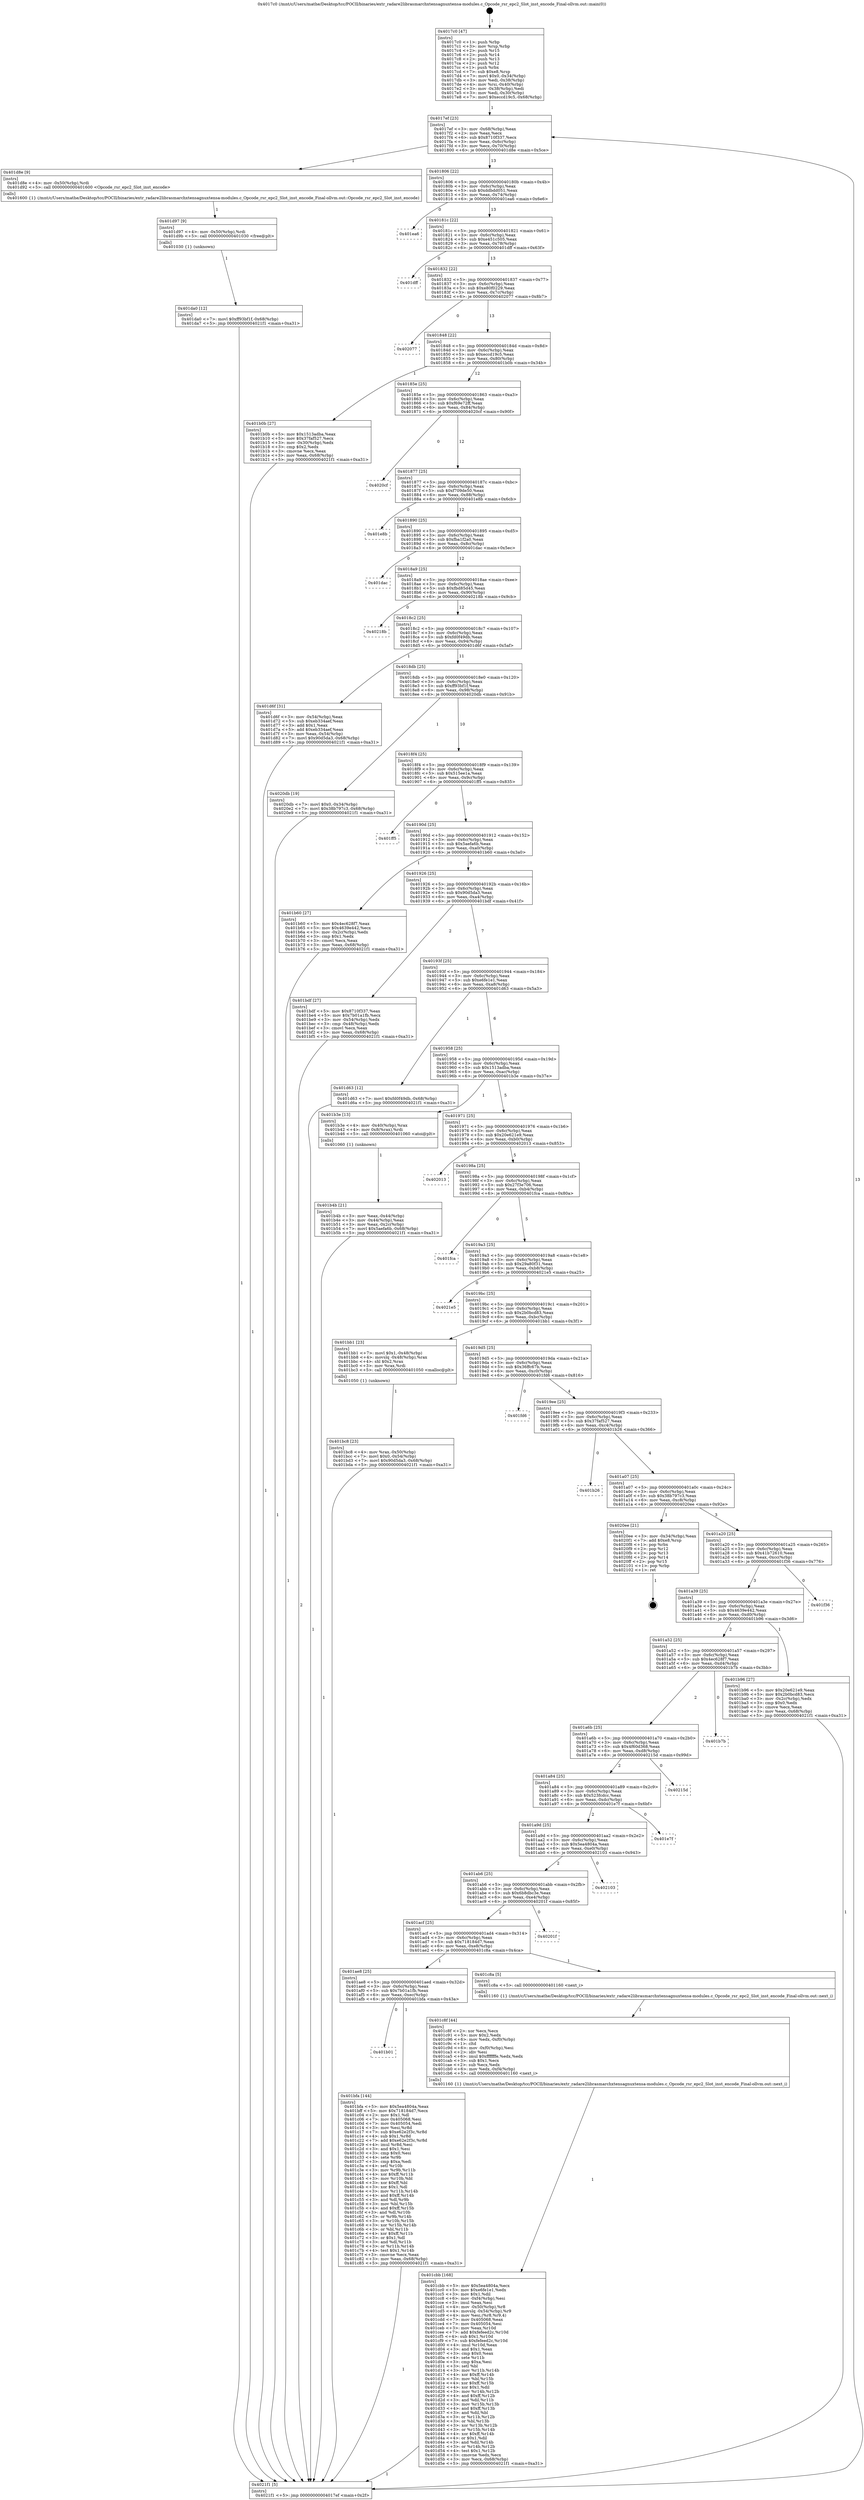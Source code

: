 digraph "0x4017c0" {
  label = "0x4017c0 (/mnt/c/Users/mathe/Desktop/tcc/POCII/binaries/extr_radare2librasmarchxtensagnuxtensa-modules.c_Opcode_rsr_epc2_Slot_inst_encode_Final-ollvm.out::main(0))"
  labelloc = "t"
  node[shape=record]

  Entry [label="",width=0.3,height=0.3,shape=circle,fillcolor=black,style=filled]
  "0x4017ef" [label="{
     0x4017ef [23]\l
     | [instrs]\l
     &nbsp;&nbsp;0x4017ef \<+3\>: mov -0x68(%rbp),%eax\l
     &nbsp;&nbsp;0x4017f2 \<+2\>: mov %eax,%ecx\l
     &nbsp;&nbsp;0x4017f4 \<+6\>: sub $0x8710f337,%ecx\l
     &nbsp;&nbsp;0x4017fa \<+3\>: mov %eax,-0x6c(%rbp)\l
     &nbsp;&nbsp;0x4017fd \<+3\>: mov %ecx,-0x70(%rbp)\l
     &nbsp;&nbsp;0x401800 \<+6\>: je 0000000000401d8e \<main+0x5ce\>\l
  }"]
  "0x401d8e" [label="{
     0x401d8e [9]\l
     | [instrs]\l
     &nbsp;&nbsp;0x401d8e \<+4\>: mov -0x50(%rbp),%rdi\l
     &nbsp;&nbsp;0x401d92 \<+5\>: call 0000000000401600 \<Opcode_rsr_epc2_Slot_inst_encode\>\l
     | [calls]\l
     &nbsp;&nbsp;0x401600 \{1\} (/mnt/c/Users/mathe/Desktop/tcc/POCII/binaries/extr_radare2librasmarchxtensagnuxtensa-modules.c_Opcode_rsr_epc2_Slot_inst_encode_Final-ollvm.out::Opcode_rsr_epc2_Slot_inst_encode)\l
  }"]
  "0x401806" [label="{
     0x401806 [22]\l
     | [instrs]\l
     &nbsp;&nbsp;0x401806 \<+5\>: jmp 000000000040180b \<main+0x4b\>\l
     &nbsp;&nbsp;0x40180b \<+3\>: mov -0x6c(%rbp),%eax\l
     &nbsp;&nbsp;0x40180e \<+5\>: sub $0xddbdd051,%eax\l
     &nbsp;&nbsp;0x401813 \<+3\>: mov %eax,-0x74(%rbp)\l
     &nbsp;&nbsp;0x401816 \<+6\>: je 0000000000401ea6 \<main+0x6e6\>\l
  }"]
  Exit [label="",width=0.3,height=0.3,shape=circle,fillcolor=black,style=filled,peripheries=2]
  "0x401ea6" [label="{
     0x401ea6\l
  }", style=dashed]
  "0x40181c" [label="{
     0x40181c [22]\l
     | [instrs]\l
     &nbsp;&nbsp;0x40181c \<+5\>: jmp 0000000000401821 \<main+0x61\>\l
     &nbsp;&nbsp;0x401821 \<+3\>: mov -0x6c(%rbp),%eax\l
     &nbsp;&nbsp;0x401824 \<+5\>: sub $0xe451c505,%eax\l
     &nbsp;&nbsp;0x401829 \<+3\>: mov %eax,-0x78(%rbp)\l
     &nbsp;&nbsp;0x40182c \<+6\>: je 0000000000401dff \<main+0x63f\>\l
  }"]
  "0x401da0" [label="{
     0x401da0 [12]\l
     | [instrs]\l
     &nbsp;&nbsp;0x401da0 \<+7\>: movl $0xff93bf1f,-0x68(%rbp)\l
     &nbsp;&nbsp;0x401da7 \<+5\>: jmp 00000000004021f1 \<main+0xa31\>\l
  }"]
  "0x401dff" [label="{
     0x401dff\l
  }", style=dashed]
  "0x401832" [label="{
     0x401832 [22]\l
     | [instrs]\l
     &nbsp;&nbsp;0x401832 \<+5\>: jmp 0000000000401837 \<main+0x77\>\l
     &nbsp;&nbsp;0x401837 \<+3\>: mov -0x6c(%rbp),%eax\l
     &nbsp;&nbsp;0x40183a \<+5\>: sub $0xe80f0229,%eax\l
     &nbsp;&nbsp;0x40183f \<+3\>: mov %eax,-0x7c(%rbp)\l
     &nbsp;&nbsp;0x401842 \<+6\>: je 0000000000402077 \<main+0x8b7\>\l
  }"]
  "0x401d97" [label="{
     0x401d97 [9]\l
     | [instrs]\l
     &nbsp;&nbsp;0x401d97 \<+4\>: mov -0x50(%rbp),%rdi\l
     &nbsp;&nbsp;0x401d9b \<+5\>: call 0000000000401030 \<free@plt\>\l
     | [calls]\l
     &nbsp;&nbsp;0x401030 \{1\} (unknown)\l
  }"]
  "0x402077" [label="{
     0x402077\l
  }", style=dashed]
  "0x401848" [label="{
     0x401848 [22]\l
     | [instrs]\l
     &nbsp;&nbsp;0x401848 \<+5\>: jmp 000000000040184d \<main+0x8d\>\l
     &nbsp;&nbsp;0x40184d \<+3\>: mov -0x6c(%rbp),%eax\l
     &nbsp;&nbsp;0x401850 \<+5\>: sub $0xeccd19c5,%eax\l
     &nbsp;&nbsp;0x401855 \<+3\>: mov %eax,-0x80(%rbp)\l
     &nbsp;&nbsp;0x401858 \<+6\>: je 0000000000401b0b \<main+0x34b\>\l
  }"]
  "0x401cbb" [label="{
     0x401cbb [168]\l
     | [instrs]\l
     &nbsp;&nbsp;0x401cbb \<+5\>: mov $0x5ea4804a,%ecx\l
     &nbsp;&nbsp;0x401cc0 \<+5\>: mov $0xe6fe1e1,%edx\l
     &nbsp;&nbsp;0x401cc5 \<+3\>: mov $0x1,%dil\l
     &nbsp;&nbsp;0x401cc8 \<+6\>: mov -0xf4(%rbp),%esi\l
     &nbsp;&nbsp;0x401cce \<+3\>: imul %eax,%esi\l
     &nbsp;&nbsp;0x401cd1 \<+4\>: mov -0x50(%rbp),%r8\l
     &nbsp;&nbsp;0x401cd5 \<+4\>: movslq -0x54(%rbp),%r9\l
     &nbsp;&nbsp;0x401cd9 \<+4\>: mov %esi,(%r8,%r9,4)\l
     &nbsp;&nbsp;0x401cdd \<+7\>: mov 0x405068,%eax\l
     &nbsp;&nbsp;0x401ce4 \<+7\>: mov 0x405054,%esi\l
     &nbsp;&nbsp;0x401ceb \<+3\>: mov %eax,%r10d\l
     &nbsp;&nbsp;0x401cee \<+7\>: add $0xfefeed2c,%r10d\l
     &nbsp;&nbsp;0x401cf5 \<+4\>: sub $0x1,%r10d\l
     &nbsp;&nbsp;0x401cf9 \<+7\>: sub $0xfefeed2c,%r10d\l
     &nbsp;&nbsp;0x401d00 \<+4\>: imul %r10d,%eax\l
     &nbsp;&nbsp;0x401d04 \<+3\>: and $0x1,%eax\l
     &nbsp;&nbsp;0x401d07 \<+3\>: cmp $0x0,%eax\l
     &nbsp;&nbsp;0x401d0a \<+4\>: sete %r11b\l
     &nbsp;&nbsp;0x401d0e \<+3\>: cmp $0xa,%esi\l
     &nbsp;&nbsp;0x401d11 \<+3\>: setl %bl\l
     &nbsp;&nbsp;0x401d14 \<+3\>: mov %r11b,%r14b\l
     &nbsp;&nbsp;0x401d17 \<+4\>: xor $0xff,%r14b\l
     &nbsp;&nbsp;0x401d1b \<+3\>: mov %bl,%r15b\l
     &nbsp;&nbsp;0x401d1e \<+4\>: xor $0xff,%r15b\l
     &nbsp;&nbsp;0x401d22 \<+4\>: xor $0x1,%dil\l
     &nbsp;&nbsp;0x401d26 \<+3\>: mov %r14b,%r12b\l
     &nbsp;&nbsp;0x401d29 \<+4\>: and $0xff,%r12b\l
     &nbsp;&nbsp;0x401d2d \<+3\>: and %dil,%r11b\l
     &nbsp;&nbsp;0x401d30 \<+3\>: mov %r15b,%r13b\l
     &nbsp;&nbsp;0x401d33 \<+4\>: and $0xff,%r13b\l
     &nbsp;&nbsp;0x401d37 \<+3\>: and %dil,%bl\l
     &nbsp;&nbsp;0x401d3a \<+3\>: or %r11b,%r12b\l
     &nbsp;&nbsp;0x401d3d \<+3\>: or %bl,%r13b\l
     &nbsp;&nbsp;0x401d40 \<+3\>: xor %r13b,%r12b\l
     &nbsp;&nbsp;0x401d43 \<+3\>: or %r15b,%r14b\l
     &nbsp;&nbsp;0x401d46 \<+4\>: xor $0xff,%r14b\l
     &nbsp;&nbsp;0x401d4a \<+4\>: or $0x1,%dil\l
     &nbsp;&nbsp;0x401d4e \<+3\>: and %dil,%r14b\l
     &nbsp;&nbsp;0x401d51 \<+3\>: or %r14b,%r12b\l
     &nbsp;&nbsp;0x401d54 \<+4\>: test $0x1,%r12b\l
     &nbsp;&nbsp;0x401d58 \<+3\>: cmovne %edx,%ecx\l
     &nbsp;&nbsp;0x401d5b \<+3\>: mov %ecx,-0x68(%rbp)\l
     &nbsp;&nbsp;0x401d5e \<+5\>: jmp 00000000004021f1 \<main+0xa31\>\l
  }"]
  "0x401b0b" [label="{
     0x401b0b [27]\l
     | [instrs]\l
     &nbsp;&nbsp;0x401b0b \<+5\>: mov $0x1513adba,%eax\l
     &nbsp;&nbsp;0x401b10 \<+5\>: mov $0x37faf527,%ecx\l
     &nbsp;&nbsp;0x401b15 \<+3\>: mov -0x30(%rbp),%edx\l
     &nbsp;&nbsp;0x401b18 \<+3\>: cmp $0x2,%edx\l
     &nbsp;&nbsp;0x401b1b \<+3\>: cmovne %ecx,%eax\l
     &nbsp;&nbsp;0x401b1e \<+3\>: mov %eax,-0x68(%rbp)\l
     &nbsp;&nbsp;0x401b21 \<+5\>: jmp 00000000004021f1 \<main+0xa31\>\l
  }"]
  "0x40185e" [label="{
     0x40185e [25]\l
     | [instrs]\l
     &nbsp;&nbsp;0x40185e \<+5\>: jmp 0000000000401863 \<main+0xa3\>\l
     &nbsp;&nbsp;0x401863 \<+3\>: mov -0x6c(%rbp),%eax\l
     &nbsp;&nbsp;0x401866 \<+5\>: sub $0xf69e72ff,%eax\l
     &nbsp;&nbsp;0x40186b \<+6\>: mov %eax,-0x84(%rbp)\l
     &nbsp;&nbsp;0x401871 \<+6\>: je 00000000004020cf \<main+0x90f\>\l
  }"]
  "0x4021f1" [label="{
     0x4021f1 [5]\l
     | [instrs]\l
     &nbsp;&nbsp;0x4021f1 \<+5\>: jmp 00000000004017ef \<main+0x2f\>\l
  }"]
  "0x4017c0" [label="{
     0x4017c0 [47]\l
     | [instrs]\l
     &nbsp;&nbsp;0x4017c0 \<+1\>: push %rbp\l
     &nbsp;&nbsp;0x4017c1 \<+3\>: mov %rsp,%rbp\l
     &nbsp;&nbsp;0x4017c4 \<+2\>: push %r15\l
     &nbsp;&nbsp;0x4017c6 \<+2\>: push %r14\l
     &nbsp;&nbsp;0x4017c8 \<+2\>: push %r13\l
     &nbsp;&nbsp;0x4017ca \<+2\>: push %r12\l
     &nbsp;&nbsp;0x4017cc \<+1\>: push %rbx\l
     &nbsp;&nbsp;0x4017cd \<+7\>: sub $0xe8,%rsp\l
     &nbsp;&nbsp;0x4017d4 \<+7\>: movl $0x0,-0x34(%rbp)\l
     &nbsp;&nbsp;0x4017db \<+3\>: mov %edi,-0x38(%rbp)\l
     &nbsp;&nbsp;0x4017de \<+4\>: mov %rsi,-0x40(%rbp)\l
     &nbsp;&nbsp;0x4017e2 \<+3\>: mov -0x38(%rbp),%edi\l
     &nbsp;&nbsp;0x4017e5 \<+3\>: mov %edi,-0x30(%rbp)\l
     &nbsp;&nbsp;0x4017e8 \<+7\>: movl $0xeccd19c5,-0x68(%rbp)\l
  }"]
  "0x401c8f" [label="{
     0x401c8f [44]\l
     | [instrs]\l
     &nbsp;&nbsp;0x401c8f \<+2\>: xor %ecx,%ecx\l
     &nbsp;&nbsp;0x401c91 \<+5\>: mov $0x2,%edx\l
     &nbsp;&nbsp;0x401c96 \<+6\>: mov %edx,-0xf0(%rbp)\l
     &nbsp;&nbsp;0x401c9c \<+1\>: cltd\l
     &nbsp;&nbsp;0x401c9d \<+6\>: mov -0xf0(%rbp),%esi\l
     &nbsp;&nbsp;0x401ca3 \<+2\>: idiv %esi\l
     &nbsp;&nbsp;0x401ca5 \<+6\>: imul $0xfffffffe,%edx,%edx\l
     &nbsp;&nbsp;0x401cab \<+3\>: sub $0x1,%ecx\l
     &nbsp;&nbsp;0x401cae \<+2\>: sub %ecx,%edx\l
     &nbsp;&nbsp;0x401cb0 \<+6\>: mov %edx,-0xf4(%rbp)\l
     &nbsp;&nbsp;0x401cb6 \<+5\>: call 0000000000401160 \<next_i\>\l
     | [calls]\l
     &nbsp;&nbsp;0x401160 \{1\} (/mnt/c/Users/mathe/Desktop/tcc/POCII/binaries/extr_radare2librasmarchxtensagnuxtensa-modules.c_Opcode_rsr_epc2_Slot_inst_encode_Final-ollvm.out::next_i)\l
  }"]
  "0x4020cf" [label="{
     0x4020cf\l
  }", style=dashed]
  "0x401877" [label="{
     0x401877 [25]\l
     | [instrs]\l
     &nbsp;&nbsp;0x401877 \<+5\>: jmp 000000000040187c \<main+0xbc\>\l
     &nbsp;&nbsp;0x40187c \<+3\>: mov -0x6c(%rbp),%eax\l
     &nbsp;&nbsp;0x40187f \<+5\>: sub $0xf709de50,%eax\l
     &nbsp;&nbsp;0x401884 \<+6\>: mov %eax,-0x88(%rbp)\l
     &nbsp;&nbsp;0x40188a \<+6\>: je 0000000000401e8b \<main+0x6cb\>\l
  }"]
  "0x401b01" [label="{
     0x401b01\l
  }", style=dashed]
  "0x401e8b" [label="{
     0x401e8b\l
  }", style=dashed]
  "0x401890" [label="{
     0x401890 [25]\l
     | [instrs]\l
     &nbsp;&nbsp;0x401890 \<+5\>: jmp 0000000000401895 \<main+0xd5\>\l
     &nbsp;&nbsp;0x401895 \<+3\>: mov -0x6c(%rbp),%eax\l
     &nbsp;&nbsp;0x401898 \<+5\>: sub $0xfba1f2a0,%eax\l
     &nbsp;&nbsp;0x40189d \<+6\>: mov %eax,-0x8c(%rbp)\l
     &nbsp;&nbsp;0x4018a3 \<+6\>: je 0000000000401dac \<main+0x5ec\>\l
  }"]
  "0x401bfa" [label="{
     0x401bfa [144]\l
     | [instrs]\l
     &nbsp;&nbsp;0x401bfa \<+5\>: mov $0x5ea4804a,%eax\l
     &nbsp;&nbsp;0x401bff \<+5\>: mov $0x718184d7,%ecx\l
     &nbsp;&nbsp;0x401c04 \<+2\>: mov $0x1,%dl\l
     &nbsp;&nbsp;0x401c06 \<+7\>: mov 0x405068,%esi\l
     &nbsp;&nbsp;0x401c0d \<+7\>: mov 0x405054,%edi\l
     &nbsp;&nbsp;0x401c14 \<+3\>: mov %esi,%r8d\l
     &nbsp;&nbsp;0x401c17 \<+7\>: sub $0xe62e2f3c,%r8d\l
     &nbsp;&nbsp;0x401c1e \<+4\>: sub $0x1,%r8d\l
     &nbsp;&nbsp;0x401c22 \<+7\>: add $0xe62e2f3c,%r8d\l
     &nbsp;&nbsp;0x401c29 \<+4\>: imul %r8d,%esi\l
     &nbsp;&nbsp;0x401c2d \<+3\>: and $0x1,%esi\l
     &nbsp;&nbsp;0x401c30 \<+3\>: cmp $0x0,%esi\l
     &nbsp;&nbsp;0x401c33 \<+4\>: sete %r9b\l
     &nbsp;&nbsp;0x401c37 \<+3\>: cmp $0xa,%edi\l
     &nbsp;&nbsp;0x401c3a \<+4\>: setl %r10b\l
     &nbsp;&nbsp;0x401c3e \<+3\>: mov %r9b,%r11b\l
     &nbsp;&nbsp;0x401c41 \<+4\>: xor $0xff,%r11b\l
     &nbsp;&nbsp;0x401c45 \<+3\>: mov %r10b,%bl\l
     &nbsp;&nbsp;0x401c48 \<+3\>: xor $0xff,%bl\l
     &nbsp;&nbsp;0x401c4b \<+3\>: xor $0x1,%dl\l
     &nbsp;&nbsp;0x401c4e \<+3\>: mov %r11b,%r14b\l
     &nbsp;&nbsp;0x401c51 \<+4\>: and $0xff,%r14b\l
     &nbsp;&nbsp;0x401c55 \<+3\>: and %dl,%r9b\l
     &nbsp;&nbsp;0x401c58 \<+3\>: mov %bl,%r15b\l
     &nbsp;&nbsp;0x401c5b \<+4\>: and $0xff,%r15b\l
     &nbsp;&nbsp;0x401c5f \<+3\>: and %dl,%r10b\l
     &nbsp;&nbsp;0x401c62 \<+3\>: or %r9b,%r14b\l
     &nbsp;&nbsp;0x401c65 \<+3\>: or %r10b,%r15b\l
     &nbsp;&nbsp;0x401c68 \<+3\>: xor %r15b,%r14b\l
     &nbsp;&nbsp;0x401c6b \<+3\>: or %bl,%r11b\l
     &nbsp;&nbsp;0x401c6e \<+4\>: xor $0xff,%r11b\l
     &nbsp;&nbsp;0x401c72 \<+3\>: or $0x1,%dl\l
     &nbsp;&nbsp;0x401c75 \<+3\>: and %dl,%r11b\l
     &nbsp;&nbsp;0x401c78 \<+3\>: or %r11b,%r14b\l
     &nbsp;&nbsp;0x401c7b \<+4\>: test $0x1,%r14b\l
     &nbsp;&nbsp;0x401c7f \<+3\>: cmovne %ecx,%eax\l
     &nbsp;&nbsp;0x401c82 \<+3\>: mov %eax,-0x68(%rbp)\l
     &nbsp;&nbsp;0x401c85 \<+5\>: jmp 00000000004021f1 \<main+0xa31\>\l
  }"]
  "0x401dac" [label="{
     0x401dac\l
  }", style=dashed]
  "0x4018a9" [label="{
     0x4018a9 [25]\l
     | [instrs]\l
     &nbsp;&nbsp;0x4018a9 \<+5\>: jmp 00000000004018ae \<main+0xee\>\l
     &nbsp;&nbsp;0x4018ae \<+3\>: mov -0x6c(%rbp),%eax\l
     &nbsp;&nbsp;0x4018b1 \<+5\>: sub $0xfbd85d45,%eax\l
     &nbsp;&nbsp;0x4018b6 \<+6\>: mov %eax,-0x90(%rbp)\l
     &nbsp;&nbsp;0x4018bc \<+6\>: je 000000000040218b \<main+0x9cb\>\l
  }"]
  "0x401ae8" [label="{
     0x401ae8 [25]\l
     | [instrs]\l
     &nbsp;&nbsp;0x401ae8 \<+5\>: jmp 0000000000401aed \<main+0x32d\>\l
     &nbsp;&nbsp;0x401aed \<+3\>: mov -0x6c(%rbp),%eax\l
     &nbsp;&nbsp;0x401af0 \<+5\>: sub $0x7b01a1fb,%eax\l
     &nbsp;&nbsp;0x401af5 \<+6\>: mov %eax,-0xec(%rbp)\l
     &nbsp;&nbsp;0x401afb \<+6\>: je 0000000000401bfa \<main+0x43a\>\l
  }"]
  "0x40218b" [label="{
     0x40218b\l
  }", style=dashed]
  "0x4018c2" [label="{
     0x4018c2 [25]\l
     | [instrs]\l
     &nbsp;&nbsp;0x4018c2 \<+5\>: jmp 00000000004018c7 \<main+0x107\>\l
     &nbsp;&nbsp;0x4018c7 \<+3\>: mov -0x6c(%rbp),%eax\l
     &nbsp;&nbsp;0x4018ca \<+5\>: sub $0xfd0f49db,%eax\l
     &nbsp;&nbsp;0x4018cf \<+6\>: mov %eax,-0x94(%rbp)\l
     &nbsp;&nbsp;0x4018d5 \<+6\>: je 0000000000401d6f \<main+0x5af\>\l
  }"]
  "0x401c8a" [label="{
     0x401c8a [5]\l
     | [instrs]\l
     &nbsp;&nbsp;0x401c8a \<+5\>: call 0000000000401160 \<next_i\>\l
     | [calls]\l
     &nbsp;&nbsp;0x401160 \{1\} (/mnt/c/Users/mathe/Desktop/tcc/POCII/binaries/extr_radare2librasmarchxtensagnuxtensa-modules.c_Opcode_rsr_epc2_Slot_inst_encode_Final-ollvm.out::next_i)\l
  }"]
  "0x401d6f" [label="{
     0x401d6f [31]\l
     | [instrs]\l
     &nbsp;&nbsp;0x401d6f \<+3\>: mov -0x54(%rbp),%eax\l
     &nbsp;&nbsp;0x401d72 \<+5\>: sub $0xeb334aef,%eax\l
     &nbsp;&nbsp;0x401d77 \<+3\>: add $0x1,%eax\l
     &nbsp;&nbsp;0x401d7a \<+5\>: add $0xeb334aef,%eax\l
     &nbsp;&nbsp;0x401d7f \<+3\>: mov %eax,-0x54(%rbp)\l
     &nbsp;&nbsp;0x401d82 \<+7\>: movl $0x90d5da3,-0x68(%rbp)\l
     &nbsp;&nbsp;0x401d89 \<+5\>: jmp 00000000004021f1 \<main+0xa31\>\l
  }"]
  "0x4018db" [label="{
     0x4018db [25]\l
     | [instrs]\l
     &nbsp;&nbsp;0x4018db \<+5\>: jmp 00000000004018e0 \<main+0x120\>\l
     &nbsp;&nbsp;0x4018e0 \<+3\>: mov -0x6c(%rbp),%eax\l
     &nbsp;&nbsp;0x4018e3 \<+5\>: sub $0xff93bf1f,%eax\l
     &nbsp;&nbsp;0x4018e8 \<+6\>: mov %eax,-0x98(%rbp)\l
     &nbsp;&nbsp;0x4018ee \<+6\>: je 00000000004020db \<main+0x91b\>\l
  }"]
  "0x401acf" [label="{
     0x401acf [25]\l
     | [instrs]\l
     &nbsp;&nbsp;0x401acf \<+5\>: jmp 0000000000401ad4 \<main+0x314\>\l
     &nbsp;&nbsp;0x401ad4 \<+3\>: mov -0x6c(%rbp),%eax\l
     &nbsp;&nbsp;0x401ad7 \<+5\>: sub $0x718184d7,%eax\l
     &nbsp;&nbsp;0x401adc \<+6\>: mov %eax,-0xe8(%rbp)\l
     &nbsp;&nbsp;0x401ae2 \<+6\>: je 0000000000401c8a \<main+0x4ca\>\l
  }"]
  "0x4020db" [label="{
     0x4020db [19]\l
     | [instrs]\l
     &nbsp;&nbsp;0x4020db \<+7\>: movl $0x0,-0x34(%rbp)\l
     &nbsp;&nbsp;0x4020e2 \<+7\>: movl $0x38b797c3,-0x68(%rbp)\l
     &nbsp;&nbsp;0x4020e9 \<+5\>: jmp 00000000004021f1 \<main+0xa31\>\l
  }"]
  "0x4018f4" [label="{
     0x4018f4 [25]\l
     | [instrs]\l
     &nbsp;&nbsp;0x4018f4 \<+5\>: jmp 00000000004018f9 \<main+0x139\>\l
     &nbsp;&nbsp;0x4018f9 \<+3\>: mov -0x6c(%rbp),%eax\l
     &nbsp;&nbsp;0x4018fc \<+5\>: sub $0x515ee1a,%eax\l
     &nbsp;&nbsp;0x401901 \<+6\>: mov %eax,-0x9c(%rbp)\l
     &nbsp;&nbsp;0x401907 \<+6\>: je 0000000000401ff5 \<main+0x835\>\l
  }"]
  "0x40201f" [label="{
     0x40201f\l
  }", style=dashed]
  "0x401ff5" [label="{
     0x401ff5\l
  }", style=dashed]
  "0x40190d" [label="{
     0x40190d [25]\l
     | [instrs]\l
     &nbsp;&nbsp;0x40190d \<+5\>: jmp 0000000000401912 \<main+0x152\>\l
     &nbsp;&nbsp;0x401912 \<+3\>: mov -0x6c(%rbp),%eax\l
     &nbsp;&nbsp;0x401915 \<+5\>: sub $0x5aefa6b,%eax\l
     &nbsp;&nbsp;0x40191a \<+6\>: mov %eax,-0xa0(%rbp)\l
     &nbsp;&nbsp;0x401920 \<+6\>: je 0000000000401b60 \<main+0x3a0\>\l
  }"]
  "0x401ab6" [label="{
     0x401ab6 [25]\l
     | [instrs]\l
     &nbsp;&nbsp;0x401ab6 \<+5\>: jmp 0000000000401abb \<main+0x2fb\>\l
     &nbsp;&nbsp;0x401abb \<+3\>: mov -0x6c(%rbp),%eax\l
     &nbsp;&nbsp;0x401abe \<+5\>: sub $0x6b8dbc3e,%eax\l
     &nbsp;&nbsp;0x401ac3 \<+6\>: mov %eax,-0xe4(%rbp)\l
     &nbsp;&nbsp;0x401ac9 \<+6\>: je 000000000040201f \<main+0x85f\>\l
  }"]
  "0x401b60" [label="{
     0x401b60 [27]\l
     | [instrs]\l
     &nbsp;&nbsp;0x401b60 \<+5\>: mov $0x4ec628f7,%eax\l
     &nbsp;&nbsp;0x401b65 \<+5\>: mov $0x4639e442,%ecx\l
     &nbsp;&nbsp;0x401b6a \<+3\>: mov -0x2c(%rbp),%edx\l
     &nbsp;&nbsp;0x401b6d \<+3\>: cmp $0x1,%edx\l
     &nbsp;&nbsp;0x401b70 \<+3\>: cmovl %ecx,%eax\l
     &nbsp;&nbsp;0x401b73 \<+3\>: mov %eax,-0x68(%rbp)\l
     &nbsp;&nbsp;0x401b76 \<+5\>: jmp 00000000004021f1 \<main+0xa31\>\l
  }"]
  "0x401926" [label="{
     0x401926 [25]\l
     | [instrs]\l
     &nbsp;&nbsp;0x401926 \<+5\>: jmp 000000000040192b \<main+0x16b\>\l
     &nbsp;&nbsp;0x40192b \<+3\>: mov -0x6c(%rbp),%eax\l
     &nbsp;&nbsp;0x40192e \<+5\>: sub $0x90d5da3,%eax\l
     &nbsp;&nbsp;0x401933 \<+6\>: mov %eax,-0xa4(%rbp)\l
     &nbsp;&nbsp;0x401939 \<+6\>: je 0000000000401bdf \<main+0x41f\>\l
  }"]
  "0x402103" [label="{
     0x402103\l
  }", style=dashed]
  "0x401bdf" [label="{
     0x401bdf [27]\l
     | [instrs]\l
     &nbsp;&nbsp;0x401bdf \<+5\>: mov $0x8710f337,%eax\l
     &nbsp;&nbsp;0x401be4 \<+5\>: mov $0x7b01a1fb,%ecx\l
     &nbsp;&nbsp;0x401be9 \<+3\>: mov -0x54(%rbp),%edx\l
     &nbsp;&nbsp;0x401bec \<+3\>: cmp -0x48(%rbp),%edx\l
     &nbsp;&nbsp;0x401bef \<+3\>: cmovl %ecx,%eax\l
     &nbsp;&nbsp;0x401bf2 \<+3\>: mov %eax,-0x68(%rbp)\l
     &nbsp;&nbsp;0x401bf5 \<+5\>: jmp 00000000004021f1 \<main+0xa31\>\l
  }"]
  "0x40193f" [label="{
     0x40193f [25]\l
     | [instrs]\l
     &nbsp;&nbsp;0x40193f \<+5\>: jmp 0000000000401944 \<main+0x184\>\l
     &nbsp;&nbsp;0x401944 \<+3\>: mov -0x6c(%rbp),%eax\l
     &nbsp;&nbsp;0x401947 \<+5\>: sub $0xe6fe1e1,%eax\l
     &nbsp;&nbsp;0x40194c \<+6\>: mov %eax,-0xa8(%rbp)\l
     &nbsp;&nbsp;0x401952 \<+6\>: je 0000000000401d63 \<main+0x5a3\>\l
  }"]
  "0x401a9d" [label="{
     0x401a9d [25]\l
     | [instrs]\l
     &nbsp;&nbsp;0x401a9d \<+5\>: jmp 0000000000401aa2 \<main+0x2e2\>\l
     &nbsp;&nbsp;0x401aa2 \<+3\>: mov -0x6c(%rbp),%eax\l
     &nbsp;&nbsp;0x401aa5 \<+5\>: sub $0x5ea4804a,%eax\l
     &nbsp;&nbsp;0x401aaa \<+6\>: mov %eax,-0xe0(%rbp)\l
     &nbsp;&nbsp;0x401ab0 \<+6\>: je 0000000000402103 \<main+0x943\>\l
  }"]
  "0x401d63" [label="{
     0x401d63 [12]\l
     | [instrs]\l
     &nbsp;&nbsp;0x401d63 \<+7\>: movl $0xfd0f49db,-0x68(%rbp)\l
     &nbsp;&nbsp;0x401d6a \<+5\>: jmp 00000000004021f1 \<main+0xa31\>\l
  }"]
  "0x401958" [label="{
     0x401958 [25]\l
     | [instrs]\l
     &nbsp;&nbsp;0x401958 \<+5\>: jmp 000000000040195d \<main+0x19d\>\l
     &nbsp;&nbsp;0x40195d \<+3\>: mov -0x6c(%rbp),%eax\l
     &nbsp;&nbsp;0x401960 \<+5\>: sub $0x1513adba,%eax\l
     &nbsp;&nbsp;0x401965 \<+6\>: mov %eax,-0xac(%rbp)\l
     &nbsp;&nbsp;0x40196b \<+6\>: je 0000000000401b3e \<main+0x37e\>\l
  }"]
  "0x401e7f" [label="{
     0x401e7f\l
  }", style=dashed]
  "0x401b3e" [label="{
     0x401b3e [13]\l
     | [instrs]\l
     &nbsp;&nbsp;0x401b3e \<+4\>: mov -0x40(%rbp),%rax\l
     &nbsp;&nbsp;0x401b42 \<+4\>: mov 0x8(%rax),%rdi\l
     &nbsp;&nbsp;0x401b46 \<+5\>: call 0000000000401060 \<atoi@plt\>\l
     | [calls]\l
     &nbsp;&nbsp;0x401060 \{1\} (unknown)\l
  }"]
  "0x401971" [label="{
     0x401971 [25]\l
     | [instrs]\l
     &nbsp;&nbsp;0x401971 \<+5\>: jmp 0000000000401976 \<main+0x1b6\>\l
     &nbsp;&nbsp;0x401976 \<+3\>: mov -0x6c(%rbp),%eax\l
     &nbsp;&nbsp;0x401979 \<+5\>: sub $0x20e621e9,%eax\l
     &nbsp;&nbsp;0x40197e \<+6\>: mov %eax,-0xb0(%rbp)\l
     &nbsp;&nbsp;0x401984 \<+6\>: je 0000000000402013 \<main+0x853\>\l
  }"]
  "0x401b4b" [label="{
     0x401b4b [21]\l
     | [instrs]\l
     &nbsp;&nbsp;0x401b4b \<+3\>: mov %eax,-0x44(%rbp)\l
     &nbsp;&nbsp;0x401b4e \<+3\>: mov -0x44(%rbp),%eax\l
     &nbsp;&nbsp;0x401b51 \<+3\>: mov %eax,-0x2c(%rbp)\l
     &nbsp;&nbsp;0x401b54 \<+7\>: movl $0x5aefa6b,-0x68(%rbp)\l
     &nbsp;&nbsp;0x401b5b \<+5\>: jmp 00000000004021f1 \<main+0xa31\>\l
  }"]
  "0x401a84" [label="{
     0x401a84 [25]\l
     | [instrs]\l
     &nbsp;&nbsp;0x401a84 \<+5\>: jmp 0000000000401a89 \<main+0x2c9\>\l
     &nbsp;&nbsp;0x401a89 \<+3\>: mov -0x6c(%rbp),%eax\l
     &nbsp;&nbsp;0x401a8c \<+5\>: sub $0x523fcdcc,%eax\l
     &nbsp;&nbsp;0x401a91 \<+6\>: mov %eax,-0xdc(%rbp)\l
     &nbsp;&nbsp;0x401a97 \<+6\>: je 0000000000401e7f \<main+0x6bf\>\l
  }"]
  "0x402013" [label="{
     0x402013\l
  }", style=dashed]
  "0x40198a" [label="{
     0x40198a [25]\l
     | [instrs]\l
     &nbsp;&nbsp;0x40198a \<+5\>: jmp 000000000040198f \<main+0x1cf\>\l
     &nbsp;&nbsp;0x40198f \<+3\>: mov -0x6c(%rbp),%eax\l
     &nbsp;&nbsp;0x401992 \<+5\>: sub $0x27f3e706,%eax\l
     &nbsp;&nbsp;0x401997 \<+6\>: mov %eax,-0xb4(%rbp)\l
     &nbsp;&nbsp;0x40199d \<+6\>: je 0000000000401fca \<main+0x80a\>\l
  }"]
  "0x40215d" [label="{
     0x40215d\l
  }", style=dashed]
  "0x401fca" [label="{
     0x401fca\l
  }", style=dashed]
  "0x4019a3" [label="{
     0x4019a3 [25]\l
     | [instrs]\l
     &nbsp;&nbsp;0x4019a3 \<+5\>: jmp 00000000004019a8 \<main+0x1e8\>\l
     &nbsp;&nbsp;0x4019a8 \<+3\>: mov -0x6c(%rbp),%eax\l
     &nbsp;&nbsp;0x4019ab \<+5\>: sub $0x29a80f31,%eax\l
     &nbsp;&nbsp;0x4019b0 \<+6\>: mov %eax,-0xb8(%rbp)\l
     &nbsp;&nbsp;0x4019b6 \<+6\>: je 00000000004021e5 \<main+0xa25\>\l
  }"]
  "0x401a6b" [label="{
     0x401a6b [25]\l
     | [instrs]\l
     &nbsp;&nbsp;0x401a6b \<+5\>: jmp 0000000000401a70 \<main+0x2b0\>\l
     &nbsp;&nbsp;0x401a70 \<+3\>: mov -0x6c(%rbp),%eax\l
     &nbsp;&nbsp;0x401a73 \<+5\>: sub $0x4f60d368,%eax\l
     &nbsp;&nbsp;0x401a78 \<+6\>: mov %eax,-0xd8(%rbp)\l
     &nbsp;&nbsp;0x401a7e \<+6\>: je 000000000040215d \<main+0x99d\>\l
  }"]
  "0x4021e5" [label="{
     0x4021e5\l
  }", style=dashed]
  "0x4019bc" [label="{
     0x4019bc [25]\l
     | [instrs]\l
     &nbsp;&nbsp;0x4019bc \<+5\>: jmp 00000000004019c1 \<main+0x201\>\l
     &nbsp;&nbsp;0x4019c1 \<+3\>: mov -0x6c(%rbp),%eax\l
     &nbsp;&nbsp;0x4019c4 \<+5\>: sub $0x2b0bcd83,%eax\l
     &nbsp;&nbsp;0x4019c9 \<+6\>: mov %eax,-0xbc(%rbp)\l
     &nbsp;&nbsp;0x4019cf \<+6\>: je 0000000000401bb1 \<main+0x3f1\>\l
  }"]
  "0x401b7b" [label="{
     0x401b7b\l
  }", style=dashed]
  "0x401bb1" [label="{
     0x401bb1 [23]\l
     | [instrs]\l
     &nbsp;&nbsp;0x401bb1 \<+7\>: movl $0x1,-0x48(%rbp)\l
     &nbsp;&nbsp;0x401bb8 \<+4\>: movslq -0x48(%rbp),%rax\l
     &nbsp;&nbsp;0x401bbc \<+4\>: shl $0x2,%rax\l
     &nbsp;&nbsp;0x401bc0 \<+3\>: mov %rax,%rdi\l
     &nbsp;&nbsp;0x401bc3 \<+5\>: call 0000000000401050 \<malloc@plt\>\l
     | [calls]\l
     &nbsp;&nbsp;0x401050 \{1\} (unknown)\l
  }"]
  "0x4019d5" [label="{
     0x4019d5 [25]\l
     | [instrs]\l
     &nbsp;&nbsp;0x4019d5 \<+5\>: jmp 00000000004019da \<main+0x21a\>\l
     &nbsp;&nbsp;0x4019da \<+3\>: mov -0x6c(%rbp),%eax\l
     &nbsp;&nbsp;0x4019dd \<+5\>: sub $0x36ffc67b,%eax\l
     &nbsp;&nbsp;0x4019e2 \<+6\>: mov %eax,-0xc0(%rbp)\l
     &nbsp;&nbsp;0x4019e8 \<+6\>: je 0000000000401fd6 \<main+0x816\>\l
  }"]
  "0x401bc8" [label="{
     0x401bc8 [23]\l
     | [instrs]\l
     &nbsp;&nbsp;0x401bc8 \<+4\>: mov %rax,-0x50(%rbp)\l
     &nbsp;&nbsp;0x401bcc \<+7\>: movl $0x0,-0x54(%rbp)\l
     &nbsp;&nbsp;0x401bd3 \<+7\>: movl $0x90d5da3,-0x68(%rbp)\l
     &nbsp;&nbsp;0x401bda \<+5\>: jmp 00000000004021f1 \<main+0xa31\>\l
  }"]
  "0x401fd6" [label="{
     0x401fd6\l
  }", style=dashed]
  "0x4019ee" [label="{
     0x4019ee [25]\l
     | [instrs]\l
     &nbsp;&nbsp;0x4019ee \<+5\>: jmp 00000000004019f3 \<main+0x233\>\l
     &nbsp;&nbsp;0x4019f3 \<+3\>: mov -0x6c(%rbp),%eax\l
     &nbsp;&nbsp;0x4019f6 \<+5\>: sub $0x37faf527,%eax\l
     &nbsp;&nbsp;0x4019fb \<+6\>: mov %eax,-0xc4(%rbp)\l
     &nbsp;&nbsp;0x401a01 \<+6\>: je 0000000000401b26 \<main+0x366\>\l
  }"]
  "0x401a52" [label="{
     0x401a52 [25]\l
     | [instrs]\l
     &nbsp;&nbsp;0x401a52 \<+5\>: jmp 0000000000401a57 \<main+0x297\>\l
     &nbsp;&nbsp;0x401a57 \<+3\>: mov -0x6c(%rbp),%eax\l
     &nbsp;&nbsp;0x401a5a \<+5\>: sub $0x4ec628f7,%eax\l
     &nbsp;&nbsp;0x401a5f \<+6\>: mov %eax,-0xd4(%rbp)\l
     &nbsp;&nbsp;0x401a65 \<+6\>: je 0000000000401b7b \<main+0x3bb\>\l
  }"]
  "0x401b26" [label="{
     0x401b26\l
  }", style=dashed]
  "0x401a07" [label="{
     0x401a07 [25]\l
     | [instrs]\l
     &nbsp;&nbsp;0x401a07 \<+5\>: jmp 0000000000401a0c \<main+0x24c\>\l
     &nbsp;&nbsp;0x401a0c \<+3\>: mov -0x6c(%rbp),%eax\l
     &nbsp;&nbsp;0x401a0f \<+5\>: sub $0x38b797c3,%eax\l
     &nbsp;&nbsp;0x401a14 \<+6\>: mov %eax,-0xc8(%rbp)\l
     &nbsp;&nbsp;0x401a1a \<+6\>: je 00000000004020ee \<main+0x92e\>\l
  }"]
  "0x401b96" [label="{
     0x401b96 [27]\l
     | [instrs]\l
     &nbsp;&nbsp;0x401b96 \<+5\>: mov $0x20e621e9,%eax\l
     &nbsp;&nbsp;0x401b9b \<+5\>: mov $0x2b0bcd83,%ecx\l
     &nbsp;&nbsp;0x401ba0 \<+3\>: mov -0x2c(%rbp),%edx\l
     &nbsp;&nbsp;0x401ba3 \<+3\>: cmp $0x0,%edx\l
     &nbsp;&nbsp;0x401ba6 \<+3\>: cmove %ecx,%eax\l
     &nbsp;&nbsp;0x401ba9 \<+3\>: mov %eax,-0x68(%rbp)\l
     &nbsp;&nbsp;0x401bac \<+5\>: jmp 00000000004021f1 \<main+0xa31\>\l
  }"]
  "0x4020ee" [label="{
     0x4020ee [21]\l
     | [instrs]\l
     &nbsp;&nbsp;0x4020ee \<+3\>: mov -0x34(%rbp),%eax\l
     &nbsp;&nbsp;0x4020f1 \<+7\>: add $0xe8,%rsp\l
     &nbsp;&nbsp;0x4020f8 \<+1\>: pop %rbx\l
     &nbsp;&nbsp;0x4020f9 \<+2\>: pop %r12\l
     &nbsp;&nbsp;0x4020fb \<+2\>: pop %r13\l
     &nbsp;&nbsp;0x4020fd \<+2\>: pop %r14\l
     &nbsp;&nbsp;0x4020ff \<+2\>: pop %r15\l
     &nbsp;&nbsp;0x402101 \<+1\>: pop %rbp\l
     &nbsp;&nbsp;0x402102 \<+1\>: ret\l
  }"]
  "0x401a20" [label="{
     0x401a20 [25]\l
     | [instrs]\l
     &nbsp;&nbsp;0x401a20 \<+5\>: jmp 0000000000401a25 \<main+0x265\>\l
     &nbsp;&nbsp;0x401a25 \<+3\>: mov -0x6c(%rbp),%eax\l
     &nbsp;&nbsp;0x401a28 \<+5\>: sub $0x41b72610,%eax\l
     &nbsp;&nbsp;0x401a2d \<+6\>: mov %eax,-0xcc(%rbp)\l
     &nbsp;&nbsp;0x401a33 \<+6\>: je 0000000000401f36 \<main+0x776\>\l
  }"]
  "0x401a39" [label="{
     0x401a39 [25]\l
     | [instrs]\l
     &nbsp;&nbsp;0x401a39 \<+5\>: jmp 0000000000401a3e \<main+0x27e\>\l
     &nbsp;&nbsp;0x401a3e \<+3\>: mov -0x6c(%rbp),%eax\l
     &nbsp;&nbsp;0x401a41 \<+5\>: sub $0x4639e442,%eax\l
     &nbsp;&nbsp;0x401a46 \<+6\>: mov %eax,-0xd0(%rbp)\l
     &nbsp;&nbsp;0x401a4c \<+6\>: je 0000000000401b96 \<main+0x3d6\>\l
  }"]
  "0x401f36" [label="{
     0x401f36\l
  }", style=dashed]
  Entry -> "0x4017c0" [label=" 1"]
  "0x4017ef" -> "0x401d8e" [label=" 1"]
  "0x4017ef" -> "0x401806" [label=" 13"]
  "0x4020ee" -> Exit [label=" 1"]
  "0x401806" -> "0x401ea6" [label=" 0"]
  "0x401806" -> "0x40181c" [label=" 13"]
  "0x4020db" -> "0x4021f1" [label=" 1"]
  "0x40181c" -> "0x401dff" [label=" 0"]
  "0x40181c" -> "0x401832" [label=" 13"]
  "0x401da0" -> "0x4021f1" [label=" 1"]
  "0x401832" -> "0x402077" [label=" 0"]
  "0x401832" -> "0x401848" [label=" 13"]
  "0x401d97" -> "0x401da0" [label=" 1"]
  "0x401848" -> "0x401b0b" [label=" 1"]
  "0x401848" -> "0x40185e" [label=" 12"]
  "0x401b0b" -> "0x4021f1" [label=" 1"]
  "0x4017c0" -> "0x4017ef" [label=" 1"]
  "0x4021f1" -> "0x4017ef" [label=" 13"]
  "0x401d8e" -> "0x401d97" [label=" 1"]
  "0x40185e" -> "0x4020cf" [label=" 0"]
  "0x40185e" -> "0x401877" [label=" 12"]
  "0x401d6f" -> "0x4021f1" [label=" 1"]
  "0x401877" -> "0x401e8b" [label=" 0"]
  "0x401877" -> "0x401890" [label=" 12"]
  "0x401d63" -> "0x4021f1" [label=" 1"]
  "0x401890" -> "0x401dac" [label=" 0"]
  "0x401890" -> "0x4018a9" [label=" 12"]
  "0x401cbb" -> "0x4021f1" [label=" 1"]
  "0x4018a9" -> "0x40218b" [label=" 0"]
  "0x4018a9" -> "0x4018c2" [label=" 12"]
  "0x401c8a" -> "0x401c8f" [label=" 1"]
  "0x4018c2" -> "0x401d6f" [label=" 1"]
  "0x4018c2" -> "0x4018db" [label=" 11"]
  "0x401bfa" -> "0x4021f1" [label=" 1"]
  "0x4018db" -> "0x4020db" [label=" 1"]
  "0x4018db" -> "0x4018f4" [label=" 10"]
  "0x401ae8" -> "0x401bfa" [label=" 1"]
  "0x4018f4" -> "0x401ff5" [label=" 0"]
  "0x4018f4" -> "0x40190d" [label=" 10"]
  "0x401c8f" -> "0x401cbb" [label=" 1"]
  "0x40190d" -> "0x401b60" [label=" 1"]
  "0x40190d" -> "0x401926" [label=" 9"]
  "0x401acf" -> "0x401c8a" [label=" 1"]
  "0x401926" -> "0x401bdf" [label=" 2"]
  "0x401926" -> "0x40193f" [label=" 7"]
  "0x401ae8" -> "0x401b01" [label=" 0"]
  "0x40193f" -> "0x401d63" [label=" 1"]
  "0x40193f" -> "0x401958" [label=" 6"]
  "0x401ab6" -> "0x40201f" [label=" 0"]
  "0x401958" -> "0x401b3e" [label=" 1"]
  "0x401958" -> "0x401971" [label=" 5"]
  "0x401b3e" -> "0x401b4b" [label=" 1"]
  "0x401b4b" -> "0x4021f1" [label=" 1"]
  "0x401b60" -> "0x4021f1" [label=" 1"]
  "0x401acf" -> "0x401ae8" [label=" 1"]
  "0x401971" -> "0x402013" [label=" 0"]
  "0x401971" -> "0x40198a" [label=" 5"]
  "0x401a9d" -> "0x402103" [label=" 0"]
  "0x40198a" -> "0x401fca" [label=" 0"]
  "0x40198a" -> "0x4019a3" [label=" 5"]
  "0x401ab6" -> "0x401acf" [label=" 2"]
  "0x4019a3" -> "0x4021e5" [label=" 0"]
  "0x4019a3" -> "0x4019bc" [label=" 5"]
  "0x401a84" -> "0x401e7f" [label=" 0"]
  "0x4019bc" -> "0x401bb1" [label=" 1"]
  "0x4019bc" -> "0x4019d5" [label=" 4"]
  "0x401a9d" -> "0x401ab6" [label=" 2"]
  "0x4019d5" -> "0x401fd6" [label=" 0"]
  "0x4019d5" -> "0x4019ee" [label=" 4"]
  "0x401a6b" -> "0x40215d" [label=" 0"]
  "0x4019ee" -> "0x401b26" [label=" 0"]
  "0x4019ee" -> "0x401a07" [label=" 4"]
  "0x401a84" -> "0x401a9d" [label=" 2"]
  "0x401a07" -> "0x4020ee" [label=" 1"]
  "0x401a07" -> "0x401a20" [label=" 3"]
  "0x401a52" -> "0x401a6b" [label=" 2"]
  "0x401a20" -> "0x401f36" [label=" 0"]
  "0x401a20" -> "0x401a39" [label=" 3"]
  "0x401a52" -> "0x401b7b" [label=" 0"]
  "0x401a39" -> "0x401b96" [label=" 1"]
  "0x401a39" -> "0x401a52" [label=" 2"]
  "0x401b96" -> "0x4021f1" [label=" 1"]
  "0x401bb1" -> "0x401bc8" [label=" 1"]
  "0x401bc8" -> "0x4021f1" [label=" 1"]
  "0x401bdf" -> "0x4021f1" [label=" 2"]
  "0x401a6b" -> "0x401a84" [label=" 2"]
}
